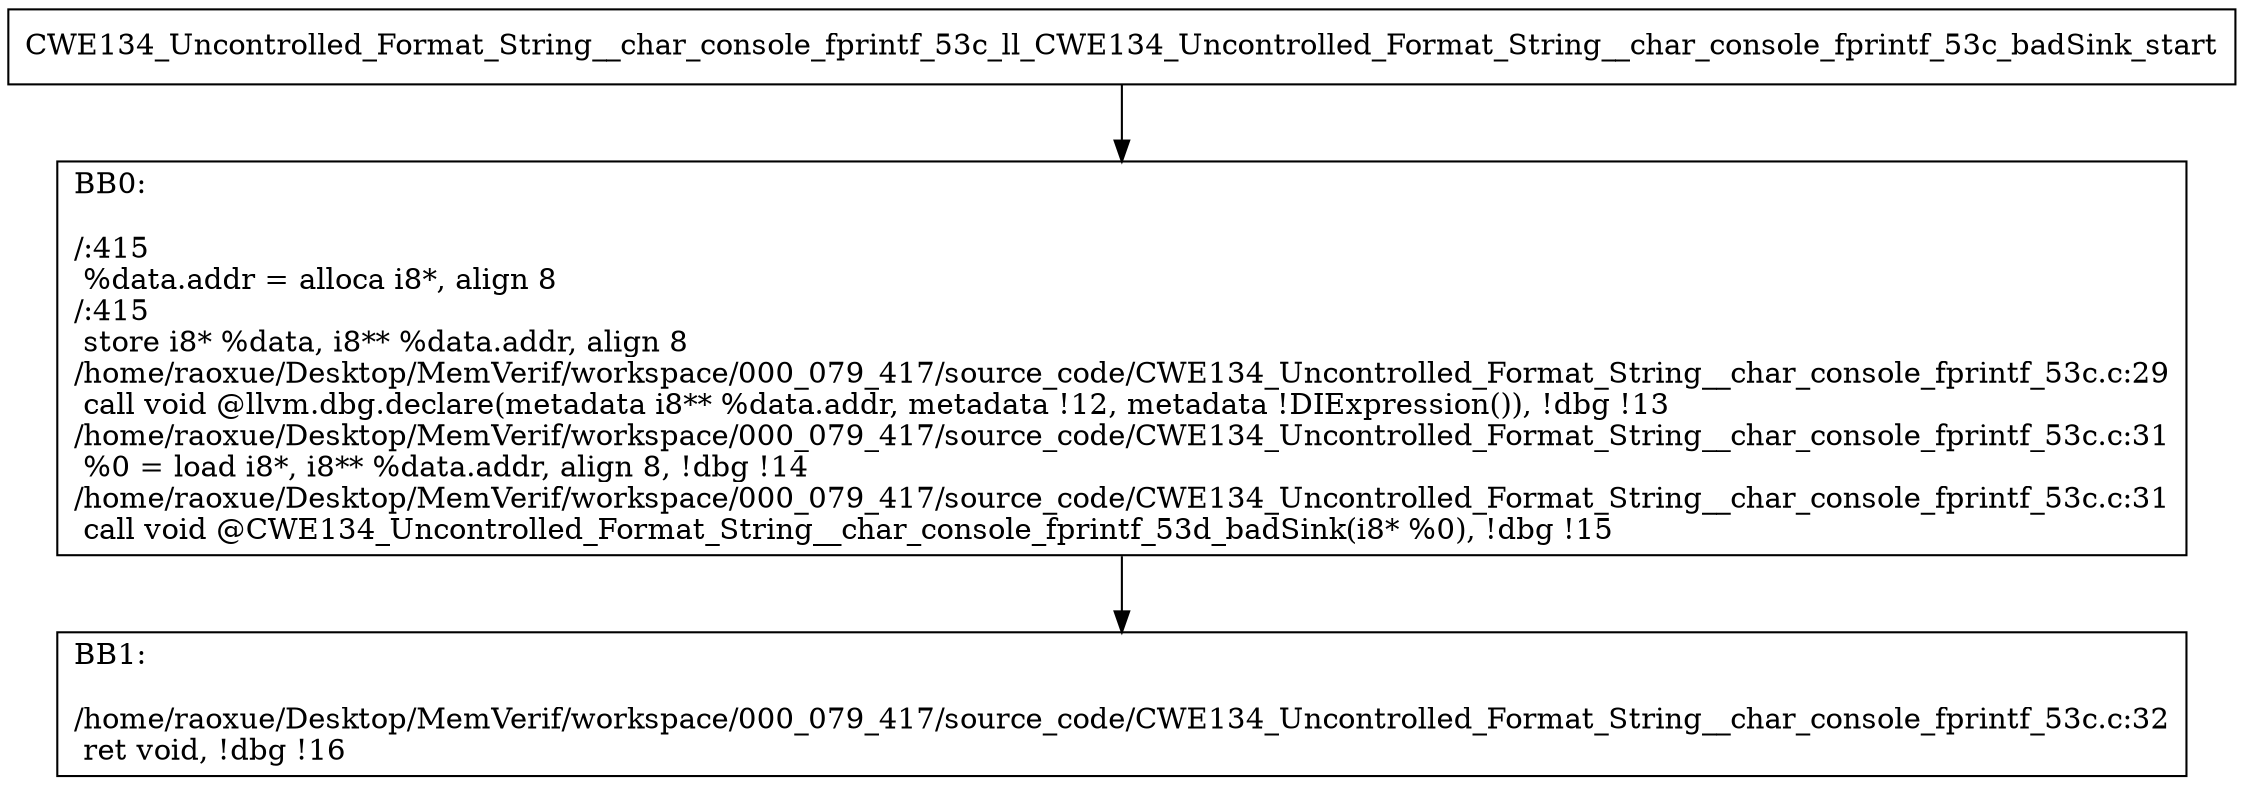 digraph "CFG for'CWE134_Uncontrolled_Format_String__char_console_fprintf_53c_ll_CWE134_Uncontrolled_Format_String__char_console_fprintf_53c_badSink' function" {
	BBCWE134_Uncontrolled_Format_String__char_console_fprintf_53c_ll_CWE134_Uncontrolled_Format_String__char_console_fprintf_53c_badSink_start[shape=record,label="{CWE134_Uncontrolled_Format_String__char_console_fprintf_53c_ll_CWE134_Uncontrolled_Format_String__char_console_fprintf_53c_badSink_start}"];
	BBCWE134_Uncontrolled_Format_String__char_console_fprintf_53c_ll_CWE134_Uncontrolled_Format_String__char_console_fprintf_53c_badSink_start-> CWE134_Uncontrolled_Format_String__char_console_fprintf_53c_ll_CWE134_Uncontrolled_Format_String__char_console_fprintf_53c_badSinkBB0;
	CWE134_Uncontrolled_Format_String__char_console_fprintf_53c_ll_CWE134_Uncontrolled_Format_String__char_console_fprintf_53c_badSinkBB0 [shape=record, label="{BB0:\l\l/:415\l
  %data.addr = alloca i8*, align 8\l
/:415\l
  store i8* %data, i8** %data.addr, align 8\l
/home/raoxue/Desktop/MemVerif/workspace/000_079_417/source_code/CWE134_Uncontrolled_Format_String__char_console_fprintf_53c.c:29\l
  call void @llvm.dbg.declare(metadata i8** %data.addr, metadata !12, metadata !DIExpression()), !dbg !13\l
/home/raoxue/Desktop/MemVerif/workspace/000_079_417/source_code/CWE134_Uncontrolled_Format_String__char_console_fprintf_53c.c:31\l
  %0 = load i8*, i8** %data.addr, align 8, !dbg !14\l
/home/raoxue/Desktop/MemVerif/workspace/000_079_417/source_code/CWE134_Uncontrolled_Format_String__char_console_fprintf_53c.c:31\l
  call void @CWE134_Uncontrolled_Format_String__char_console_fprintf_53d_badSink(i8* %0), !dbg !15\l
}"];
	CWE134_Uncontrolled_Format_String__char_console_fprintf_53c_ll_CWE134_Uncontrolled_Format_String__char_console_fprintf_53c_badSinkBB0-> CWE134_Uncontrolled_Format_String__char_console_fprintf_53c_ll_CWE134_Uncontrolled_Format_String__char_console_fprintf_53c_badSinkBB1;
	CWE134_Uncontrolled_Format_String__char_console_fprintf_53c_ll_CWE134_Uncontrolled_Format_String__char_console_fprintf_53c_badSinkBB1 [shape=record, label="{BB1:\l\l/home/raoxue/Desktop/MemVerif/workspace/000_079_417/source_code/CWE134_Uncontrolled_Format_String__char_console_fprintf_53c.c:32\l
  ret void, !dbg !16\l
}"];
}
